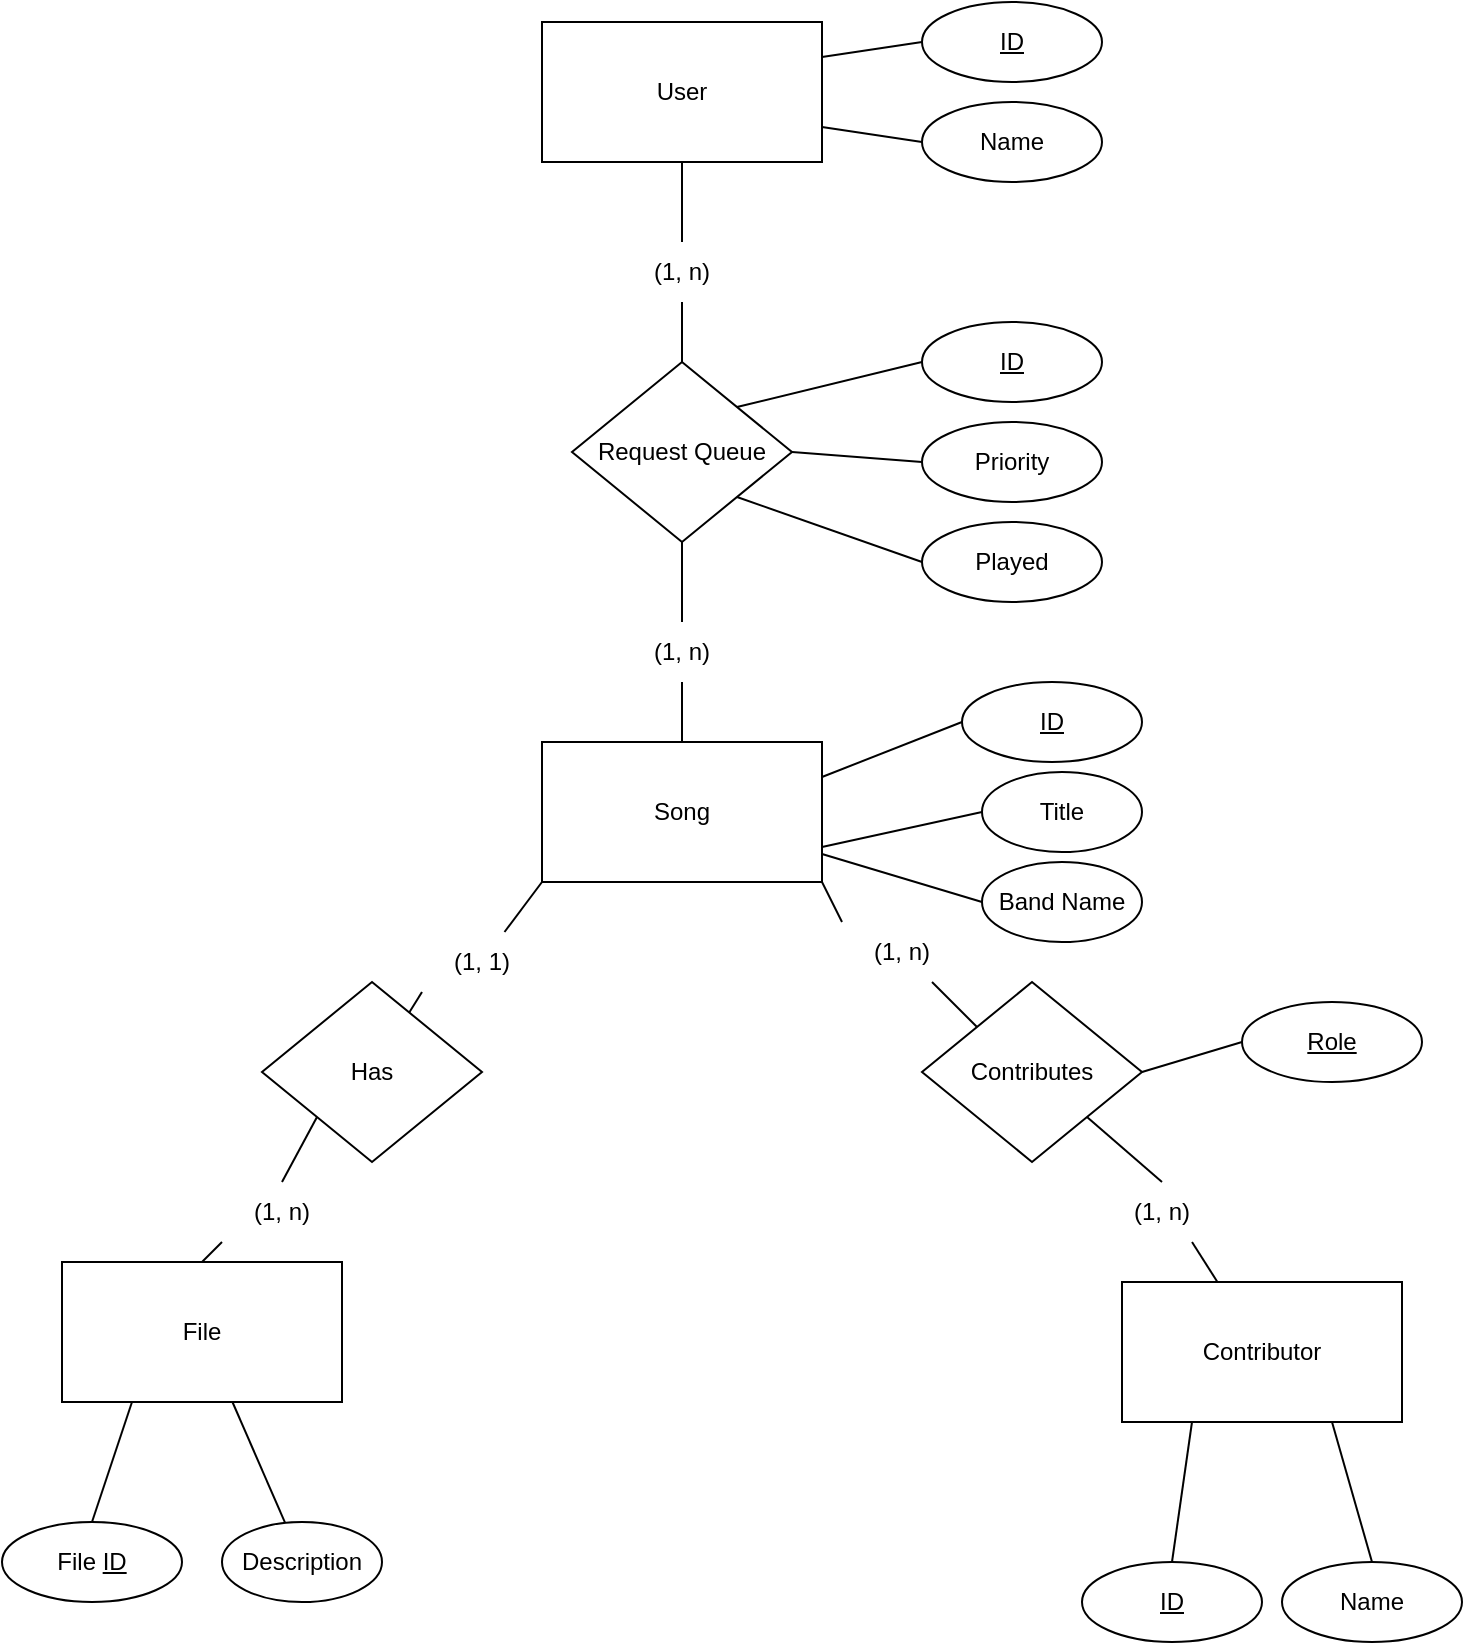 <mxfile version="21.0.10" type="device"><diagram name="Page-1" id="jLnL63d28ECAaQiL935l"><mxGraphModel dx="1434" dy="821" grid="1" gridSize="10" guides="1" tooltips="1" connect="1" arrows="1" fold="1" page="1" pageScale="1" pageWidth="850" pageHeight="1100" math="0" shadow="0"><root><mxCell id="0"/><mxCell id="1" parent="0"/><mxCell id="pWWXd3AjgrICyKJDim29-2" value="User" style="rounded=0;whiteSpace=wrap;html=1;" parent="1" vertex="1"><mxGeometry x="330" y="80" width="140" height="70" as="geometry"/></mxCell><mxCell id="MMDmdCO0N-zPLMwiTdqs-8" style="rounded=0;orthogonalLoop=1;jettySize=auto;html=1;exitX=1;exitY=0.75;exitDx=0;exitDy=0;entryX=0;entryY=0.5;entryDx=0;entryDy=0;endArrow=none;endFill=0;" edge="1" parent="1" source="pWWXd3AjgrICyKJDim29-3" target="MMDmdCO0N-zPLMwiTdqs-7"><mxGeometry relative="1" as="geometry"/></mxCell><mxCell id="pWWXd3AjgrICyKJDim29-3" value="Song" style="rounded=0;whiteSpace=wrap;html=1;" parent="1" vertex="1"><mxGeometry x="330" y="440" width="140" height="70" as="geometry"/></mxCell><mxCell id="pWWXd3AjgrICyKJDim29-4" value="Request Queue" style="rhombus;whiteSpace=wrap;html=1;" parent="1" vertex="1"><mxGeometry x="345" y="250" width="110" height="90" as="geometry"/></mxCell><mxCell id="pWWXd3AjgrICyKJDim29-5" value="" style="endArrow=none;html=1;rounded=0;exitX=0.5;exitY=0;exitDx=0;exitDy=0;entryX=0.5;entryY=1;entryDx=0;entryDy=0;" parent="1" source="pWWXd3AjgrICyKJDim29-37" target="pWWXd3AjgrICyKJDim29-2" edge="1"><mxGeometry width="50" height="50" relative="1" as="geometry"><mxPoint x="400" y="300" as="sourcePoint"/><mxPoint x="450" y="250" as="targetPoint"/></mxGeometry></mxCell><mxCell id="pWWXd3AjgrICyKJDim29-6" value="" style="endArrow=none;html=1;rounded=0;exitX=0.5;exitY=1;exitDx=0;exitDy=0;entryX=0.5;entryY=0;entryDx=0;entryDy=0;" parent="1" source="pWWXd3AjgrICyKJDim29-38" target="pWWXd3AjgrICyKJDim29-3" edge="1"><mxGeometry width="50" height="50" relative="1" as="geometry"><mxPoint x="400" y="300" as="sourcePoint"/><mxPoint x="450" y="250" as="targetPoint"/></mxGeometry></mxCell><mxCell id="pWWXd3AjgrICyKJDim29-7" value="&lt;u&gt;ID&lt;/u&gt;" style="ellipse;whiteSpace=wrap;html=1;" parent="1" vertex="1"><mxGeometry x="520" y="70" width="90" height="40" as="geometry"/></mxCell><mxCell id="pWWXd3AjgrICyKJDim29-8" value="Name" style="ellipse;whiteSpace=wrap;html=1;" parent="1" vertex="1"><mxGeometry x="520" y="120" width="90" height="40" as="geometry"/></mxCell><mxCell id="pWWXd3AjgrICyKJDim29-9" value="" style="endArrow=none;html=1;rounded=0;exitX=1;exitY=0.25;exitDx=0;exitDy=0;entryX=0;entryY=0.5;entryDx=0;entryDy=0;" parent="1" source="pWWXd3AjgrICyKJDim29-2" target="pWWXd3AjgrICyKJDim29-7" edge="1"><mxGeometry width="50" height="50" relative="1" as="geometry"><mxPoint x="400" y="210" as="sourcePoint"/><mxPoint x="450" y="160" as="targetPoint"/></mxGeometry></mxCell><mxCell id="pWWXd3AjgrICyKJDim29-10" value="" style="endArrow=none;html=1;rounded=0;exitX=1;exitY=0.75;exitDx=0;exitDy=0;entryX=0;entryY=0.5;entryDx=0;entryDy=0;" parent="1" source="pWWXd3AjgrICyKJDim29-2" target="pWWXd3AjgrICyKJDim29-8" edge="1"><mxGeometry width="50" height="50" relative="1" as="geometry"><mxPoint x="480" y="160" as="sourcePoint"/><mxPoint x="530" y="152" as="targetPoint"/></mxGeometry></mxCell><mxCell id="pWWXd3AjgrICyKJDim29-11" value="&lt;u&gt;ID&lt;/u&gt;" style="ellipse;whiteSpace=wrap;html=1;" parent="1" vertex="1"><mxGeometry x="540" y="410" width="90" height="40" as="geometry"/></mxCell><mxCell id="pWWXd3AjgrICyKJDim29-12" value="" style="endArrow=none;html=1;rounded=0;exitX=1;exitY=0.25;exitDx=0;exitDy=0;entryX=0;entryY=0.5;entryDx=0;entryDy=0;" parent="1" source="pWWXd3AjgrICyKJDim29-3" target="pWWXd3AjgrICyKJDim29-11" edge="1"><mxGeometry width="50" height="50" relative="1" as="geometry"><mxPoint x="400" y="420" as="sourcePoint"/><mxPoint x="450" y="370" as="targetPoint"/></mxGeometry></mxCell><mxCell id="pWWXd3AjgrICyKJDim29-13" value="&lt;u&gt;ID&lt;/u&gt;" style="ellipse;whiteSpace=wrap;html=1;" parent="1" vertex="1"><mxGeometry x="520" y="230" width="90" height="40" as="geometry"/></mxCell><mxCell id="pWWXd3AjgrICyKJDim29-14" value="Priority" style="ellipse;whiteSpace=wrap;html=1;" parent="1" vertex="1"><mxGeometry x="520" y="280" width="90" height="40" as="geometry"/></mxCell><mxCell id="pWWXd3AjgrICyKJDim29-15" value="Played" style="ellipse;whiteSpace=wrap;html=1;" parent="1" vertex="1"><mxGeometry x="520" y="330" width="90" height="40" as="geometry"/></mxCell><mxCell id="pWWXd3AjgrICyKJDim29-16" value="" style="endArrow=none;html=1;rounded=0;exitX=1;exitY=0;exitDx=0;exitDy=0;entryX=0;entryY=0.5;entryDx=0;entryDy=0;" parent="1" source="pWWXd3AjgrICyKJDim29-4" target="pWWXd3AjgrICyKJDim29-13" edge="1"><mxGeometry width="50" height="50" relative="1" as="geometry"><mxPoint x="400" y="340" as="sourcePoint"/><mxPoint x="450" y="290" as="targetPoint"/></mxGeometry></mxCell><mxCell id="pWWXd3AjgrICyKJDim29-18" value="" style="endArrow=none;html=1;rounded=0;exitX=1;exitY=0.5;exitDx=0;exitDy=0;entryX=0;entryY=0.5;entryDx=0;entryDy=0;" parent="1" source="pWWXd3AjgrICyKJDim29-4" target="pWWXd3AjgrICyKJDim29-14" edge="1"><mxGeometry width="50" height="50" relative="1" as="geometry"><mxPoint x="400" y="340" as="sourcePoint"/><mxPoint x="450" y="290" as="targetPoint"/></mxGeometry></mxCell><mxCell id="pWWXd3AjgrICyKJDim29-19" value="" style="endArrow=none;html=1;rounded=0;exitX=1;exitY=1;exitDx=0;exitDy=0;entryX=0;entryY=0.5;entryDx=0;entryDy=0;" parent="1" source="pWWXd3AjgrICyKJDim29-4" target="pWWXd3AjgrICyKJDim29-15" edge="1"><mxGeometry width="50" height="50" relative="1" as="geometry"><mxPoint x="400" y="340" as="sourcePoint"/><mxPoint x="450" y="290" as="targetPoint"/></mxGeometry></mxCell><mxCell id="pWWXd3AjgrICyKJDim29-20" value="File" style="rounded=0;whiteSpace=wrap;html=1;" parent="1" vertex="1"><mxGeometry x="90" y="700" width="140" height="70" as="geometry"/></mxCell><mxCell id="pWWXd3AjgrICyKJDim29-21" value="Contributor" style="rounded=0;whiteSpace=wrap;html=1;" parent="1" vertex="1"><mxGeometry x="620" y="710" width="140" height="70" as="geometry"/></mxCell><mxCell id="pWWXd3AjgrICyKJDim29-22" value="Has" style="rhombus;whiteSpace=wrap;html=1;" parent="1" vertex="1"><mxGeometry x="190" y="560" width="110" height="90" as="geometry"/></mxCell><mxCell id="pWWXd3AjgrICyKJDim29-23" value="" style="endArrow=none;html=1;rounded=0;exitX=0;exitY=1;exitDx=0;exitDy=0;" parent="1" source="pWWXd3AjgrICyKJDim29-39" target="pWWXd3AjgrICyKJDim29-22" edge="1"><mxGeometry width="50" height="50" relative="1" as="geometry"><mxPoint x="400" y="530" as="sourcePoint"/><mxPoint x="450" y="480" as="targetPoint"/></mxGeometry></mxCell><mxCell id="pWWXd3AjgrICyKJDim29-24" value="" style="endArrow=none;html=1;rounded=0;entryX=0.5;entryY=0;entryDx=0;entryDy=0;exitX=0;exitY=1;exitDx=0;exitDy=0;" parent="1" source="pWWXd3AjgrICyKJDim29-40" target="pWWXd3AjgrICyKJDim29-20" edge="1"><mxGeometry width="50" height="50" relative="1" as="geometry"><mxPoint x="400" y="530" as="sourcePoint"/><mxPoint x="450" y="480" as="targetPoint"/></mxGeometry></mxCell><mxCell id="pWWXd3AjgrICyKJDim29-25" value="Contributes" style="rhombus;whiteSpace=wrap;html=1;" parent="1" vertex="1"><mxGeometry x="520" y="560" width="110" height="90" as="geometry"/></mxCell><mxCell id="pWWXd3AjgrICyKJDim29-26" value="" style="endArrow=none;html=1;rounded=0;entryX=0;entryY=0;entryDx=0;entryDy=0;exitX=0.75;exitY=1;exitDx=0;exitDy=0;" parent="1" source="pWWXd3AjgrICyKJDim29-42" target="pWWXd3AjgrICyKJDim29-25" edge="1"><mxGeometry width="50" height="50" relative="1" as="geometry"><mxPoint x="400" y="520" as="sourcePoint"/><mxPoint x="450" y="470" as="targetPoint"/></mxGeometry></mxCell><mxCell id="pWWXd3AjgrICyKJDim29-27" value="" style="endArrow=none;html=1;rounded=0;entryX=1;entryY=1;entryDx=0;entryDy=0;exitX=0.5;exitY=0;exitDx=0;exitDy=0;" parent="1" source="pWWXd3AjgrICyKJDim29-41" target="pWWXd3AjgrICyKJDim29-25" edge="1"><mxGeometry width="50" height="50" relative="1" as="geometry"><mxPoint x="420" y="570" as="sourcePoint"/><mxPoint x="450" y="510" as="targetPoint"/></mxGeometry></mxCell><mxCell id="pWWXd3AjgrICyKJDim29-28" value="File &lt;u&gt;ID&lt;/u&gt;" style="ellipse;whiteSpace=wrap;html=1;" parent="1" vertex="1"><mxGeometry x="60" y="830" width="90" height="40" as="geometry"/></mxCell><mxCell id="pWWXd3AjgrICyKJDim29-29" value="&lt;u&gt;ID&lt;/u&gt;" style="ellipse;whiteSpace=wrap;html=1;" parent="1" vertex="1"><mxGeometry x="600" y="850" width="90" height="40" as="geometry"/></mxCell><mxCell id="pWWXd3AjgrICyKJDim29-31" value="" style="endArrow=none;html=1;rounded=0;entryX=0.25;entryY=1;entryDx=0;entryDy=0;exitX=0.5;exitY=0;exitDx=0;exitDy=0;" parent="1" source="pWWXd3AjgrICyKJDim29-28" target="pWWXd3AjgrICyKJDim29-20" edge="1"><mxGeometry width="50" height="50" relative="1" as="geometry"><mxPoint x="400" y="690" as="sourcePoint"/><mxPoint x="450" y="640" as="targetPoint"/></mxGeometry></mxCell><mxCell id="pWWXd3AjgrICyKJDim29-32" value="" style="endArrow=none;html=1;rounded=0;entryX=0.25;entryY=1;entryDx=0;entryDy=0;exitX=0.5;exitY=0;exitDx=0;exitDy=0;" parent="1" source="pWWXd3AjgrICyKJDim29-29" target="pWWXd3AjgrICyKJDim29-21" edge="1"><mxGeometry width="50" height="50" relative="1" as="geometry"><mxPoint x="430" y="700" as="sourcePoint"/><mxPoint x="480" y="650" as="targetPoint"/></mxGeometry></mxCell><mxCell id="pWWXd3AjgrICyKJDim29-33" value="Name" style="ellipse;whiteSpace=wrap;html=1;" parent="1" vertex="1"><mxGeometry x="700" y="850" width="90" height="40" as="geometry"/></mxCell><mxCell id="pWWXd3AjgrICyKJDim29-34" value="" style="endArrow=none;html=1;rounded=0;entryX=0.75;entryY=1;entryDx=0;entryDy=0;exitX=0.5;exitY=0;exitDx=0;exitDy=0;" parent="1" source="pWWXd3AjgrICyKJDim29-33" target="pWWXd3AjgrICyKJDim29-21" edge="1"><mxGeometry width="50" height="50" relative="1" as="geometry"><mxPoint x="430" y="760" as="sourcePoint"/><mxPoint x="480" y="710" as="targetPoint"/></mxGeometry></mxCell><mxCell id="pWWXd3AjgrICyKJDim29-35" value="&lt;u&gt;Role&lt;/u&gt;" style="ellipse;whiteSpace=wrap;html=1;" parent="1" vertex="1"><mxGeometry x="680" y="570" width="90" height="40" as="geometry"/></mxCell><mxCell id="pWWXd3AjgrICyKJDim29-36" value="" style="endArrow=none;html=1;rounded=0;entryX=0;entryY=0.5;entryDx=0;entryDy=0;exitX=1;exitY=0.5;exitDx=0;exitDy=0;" parent="1" source="pWWXd3AjgrICyKJDim29-25" target="pWWXd3AjgrICyKJDim29-35" edge="1"><mxGeometry width="50" height="50" relative="1" as="geometry"><mxPoint x="630" y="600" as="sourcePoint"/><mxPoint x="420" y="590" as="targetPoint"/></mxGeometry></mxCell><mxCell id="MMDmdCO0N-zPLMwiTdqs-1" value="" style="endArrow=none;html=1;rounded=0;exitX=0.5;exitY=0;exitDx=0;exitDy=0;entryX=0.5;entryY=1;entryDx=0;entryDy=0;" edge="1" parent="1" source="pWWXd3AjgrICyKJDim29-4" target="pWWXd3AjgrICyKJDim29-37"><mxGeometry width="50" height="50" relative="1" as="geometry"><mxPoint x="400" y="250" as="sourcePoint"/><mxPoint x="400" y="150" as="targetPoint"/></mxGeometry></mxCell><mxCell id="pWWXd3AjgrICyKJDim29-37" value="(1, n)" style="text;html=1;strokeColor=none;fillColor=none;align=center;verticalAlign=middle;whiteSpace=wrap;rounded=0;" parent="1" vertex="1"><mxGeometry x="370" y="190" width="60" height="30" as="geometry"/></mxCell><mxCell id="MMDmdCO0N-zPLMwiTdqs-2" value="" style="endArrow=none;html=1;rounded=0;exitX=0.5;exitY=1;exitDx=0;exitDy=0;entryX=0.5;entryY=0;entryDx=0;entryDy=0;" edge="1" parent="1" source="pWWXd3AjgrICyKJDim29-4" target="pWWXd3AjgrICyKJDim29-38"><mxGeometry width="50" height="50" relative="1" as="geometry"><mxPoint x="400" y="340" as="sourcePoint"/><mxPoint x="400" y="440" as="targetPoint"/></mxGeometry></mxCell><mxCell id="pWWXd3AjgrICyKJDim29-38" value="(1, n)" style="text;html=1;strokeColor=none;fillColor=none;align=center;verticalAlign=middle;whiteSpace=wrap;rounded=0;" parent="1" vertex="1"><mxGeometry x="370" y="380" width="60" height="30" as="geometry"/></mxCell><mxCell id="MMDmdCO0N-zPLMwiTdqs-3" value="" style="endArrow=none;html=1;rounded=0;entryX=0;entryY=0;entryDx=0;entryDy=0;exitX=1;exitY=1;exitDx=0;exitDy=0;" edge="1" parent="1" source="pWWXd3AjgrICyKJDim29-3" target="pWWXd3AjgrICyKJDim29-42"><mxGeometry width="50" height="50" relative="1" as="geometry"><mxPoint x="470" y="510" as="sourcePoint"/><mxPoint x="548" y="583" as="targetPoint"/></mxGeometry></mxCell><mxCell id="pWWXd3AjgrICyKJDim29-42" value="(1, n)" style="text;html=1;strokeColor=none;fillColor=none;align=center;verticalAlign=middle;whiteSpace=wrap;rounded=0;" parent="1" vertex="1"><mxGeometry x="480" y="530" width="60" height="30" as="geometry"/></mxCell><mxCell id="MMDmdCO0N-zPLMwiTdqs-4" value="" style="endArrow=none;html=1;rounded=0;exitX=0;exitY=1;exitDx=0;exitDy=0;" edge="1" parent="1" source="pWWXd3AjgrICyKJDim29-3" target="pWWXd3AjgrICyKJDim29-39"><mxGeometry width="50" height="50" relative="1" as="geometry"><mxPoint x="330" y="510" as="sourcePoint"/><mxPoint x="268" y="579" as="targetPoint"/></mxGeometry></mxCell><mxCell id="pWWXd3AjgrICyKJDim29-39" value="(1, 1)" style="text;html=1;strokeColor=none;fillColor=none;align=center;verticalAlign=middle;whiteSpace=wrap;rounded=0;" parent="1" vertex="1"><mxGeometry x="270" y="535" width="60" height="30" as="geometry"/></mxCell><mxCell id="MMDmdCO0N-zPLMwiTdqs-5" value="" style="endArrow=none;html=1;rounded=0;entryX=0.5;entryY=0;entryDx=0;entryDy=0;exitX=0;exitY=1;exitDx=0;exitDy=0;" edge="1" parent="1" source="pWWXd3AjgrICyKJDim29-22" target="pWWXd3AjgrICyKJDim29-40"><mxGeometry width="50" height="50" relative="1" as="geometry"><mxPoint x="218" y="628" as="sourcePoint"/><mxPoint x="160" y="700" as="targetPoint"/></mxGeometry></mxCell><mxCell id="pWWXd3AjgrICyKJDim29-40" value="(1, n)" style="text;html=1;strokeColor=none;fillColor=none;align=center;verticalAlign=middle;whiteSpace=wrap;rounded=0;" parent="1" vertex="1"><mxGeometry x="170" y="660" width="60" height="30" as="geometry"/></mxCell><mxCell id="MMDmdCO0N-zPLMwiTdqs-17" style="rounded=0;orthogonalLoop=1;jettySize=auto;html=1;exitX=0.75;exitY=1;exitDx=0;exitDy=0;endArrow=none;endFill=0;" edge="1" parent="1" source="pWWXd3AjgrICyKJDim29-41" target="pWWXd3AjgrICyKJDim29-21"><mxGeometry relative="1" as="geometry"/></mxCell><mxCell id="pWWXd3AjgrICyKJDim29-41" value="(1, n)" style="text;html=1;strokeColor=none;fillColor=none;align=center;verticalAlign=middle;whiteSpace=wrap;rounded=0;" parent="1" vertex="1"><mxGeometry x="610" y="660" width="60" height="30" as="geometry"/></mxCell><mxCell id="MMDmdCO0N-zPLMwiTdqs-7" value="Title" style="ellipse;whiteSpace=wrap;html=1;" vertex="1" parent="1"><mxGeometry x="550" y="455" width="80" height="40" as="geometry"/></mxCell><mxCell id="MMDmdCO0N-zPLMwiTdqs-13" style="rounded=0;orthogonalLoop=1;jettySize=auto;html=1;exitX=0;exitY=0.5;exitDx=0;exitDy=0;endArrow=none;endFill=0;" edge="1" parent="1" source="MMDmdCO0N-zPLMwiTdqs-10" target="pWWXd3AjgrICyKJDim29-3"><mxGeometry relative="1" as="geometry"/></mxCell><mxCell id="MMDmdCO0N-zPLMwiTdqs-10" value="Band Name" style="ellipse;whiteSpace=wrap;html=1;" vertex="1" parent="1"><mxGeometry x="550" y="500" width="80" height="40" as="geometry"/></mxCell><mxCell id="MMDmdCO0N-zPLMwiTdqs-15" value="" style="rounded=0;orthogonalLoop=1;jettySize=auto;html=1;endArrow=none;endFill=0;" edge="1" parent="1" source="MMDmdCO0N-zPLMwiTdqs-14" target="pWWXd3AjgrICyKJDim29-20"><mxGeometry relative="1" as="geometry"/></mxCell><mxCell id="MMDmdCO0N-zPLMwiTdqs-14" value="Description" style="ellipse;whiteSpace=wrap;html=1;" vertex="1" parent="1"><mxGeometry x="170" y="830" width="80" height="40" as="geometry"/></mxCell></root></mxGraphModel></diagram></mxfile>